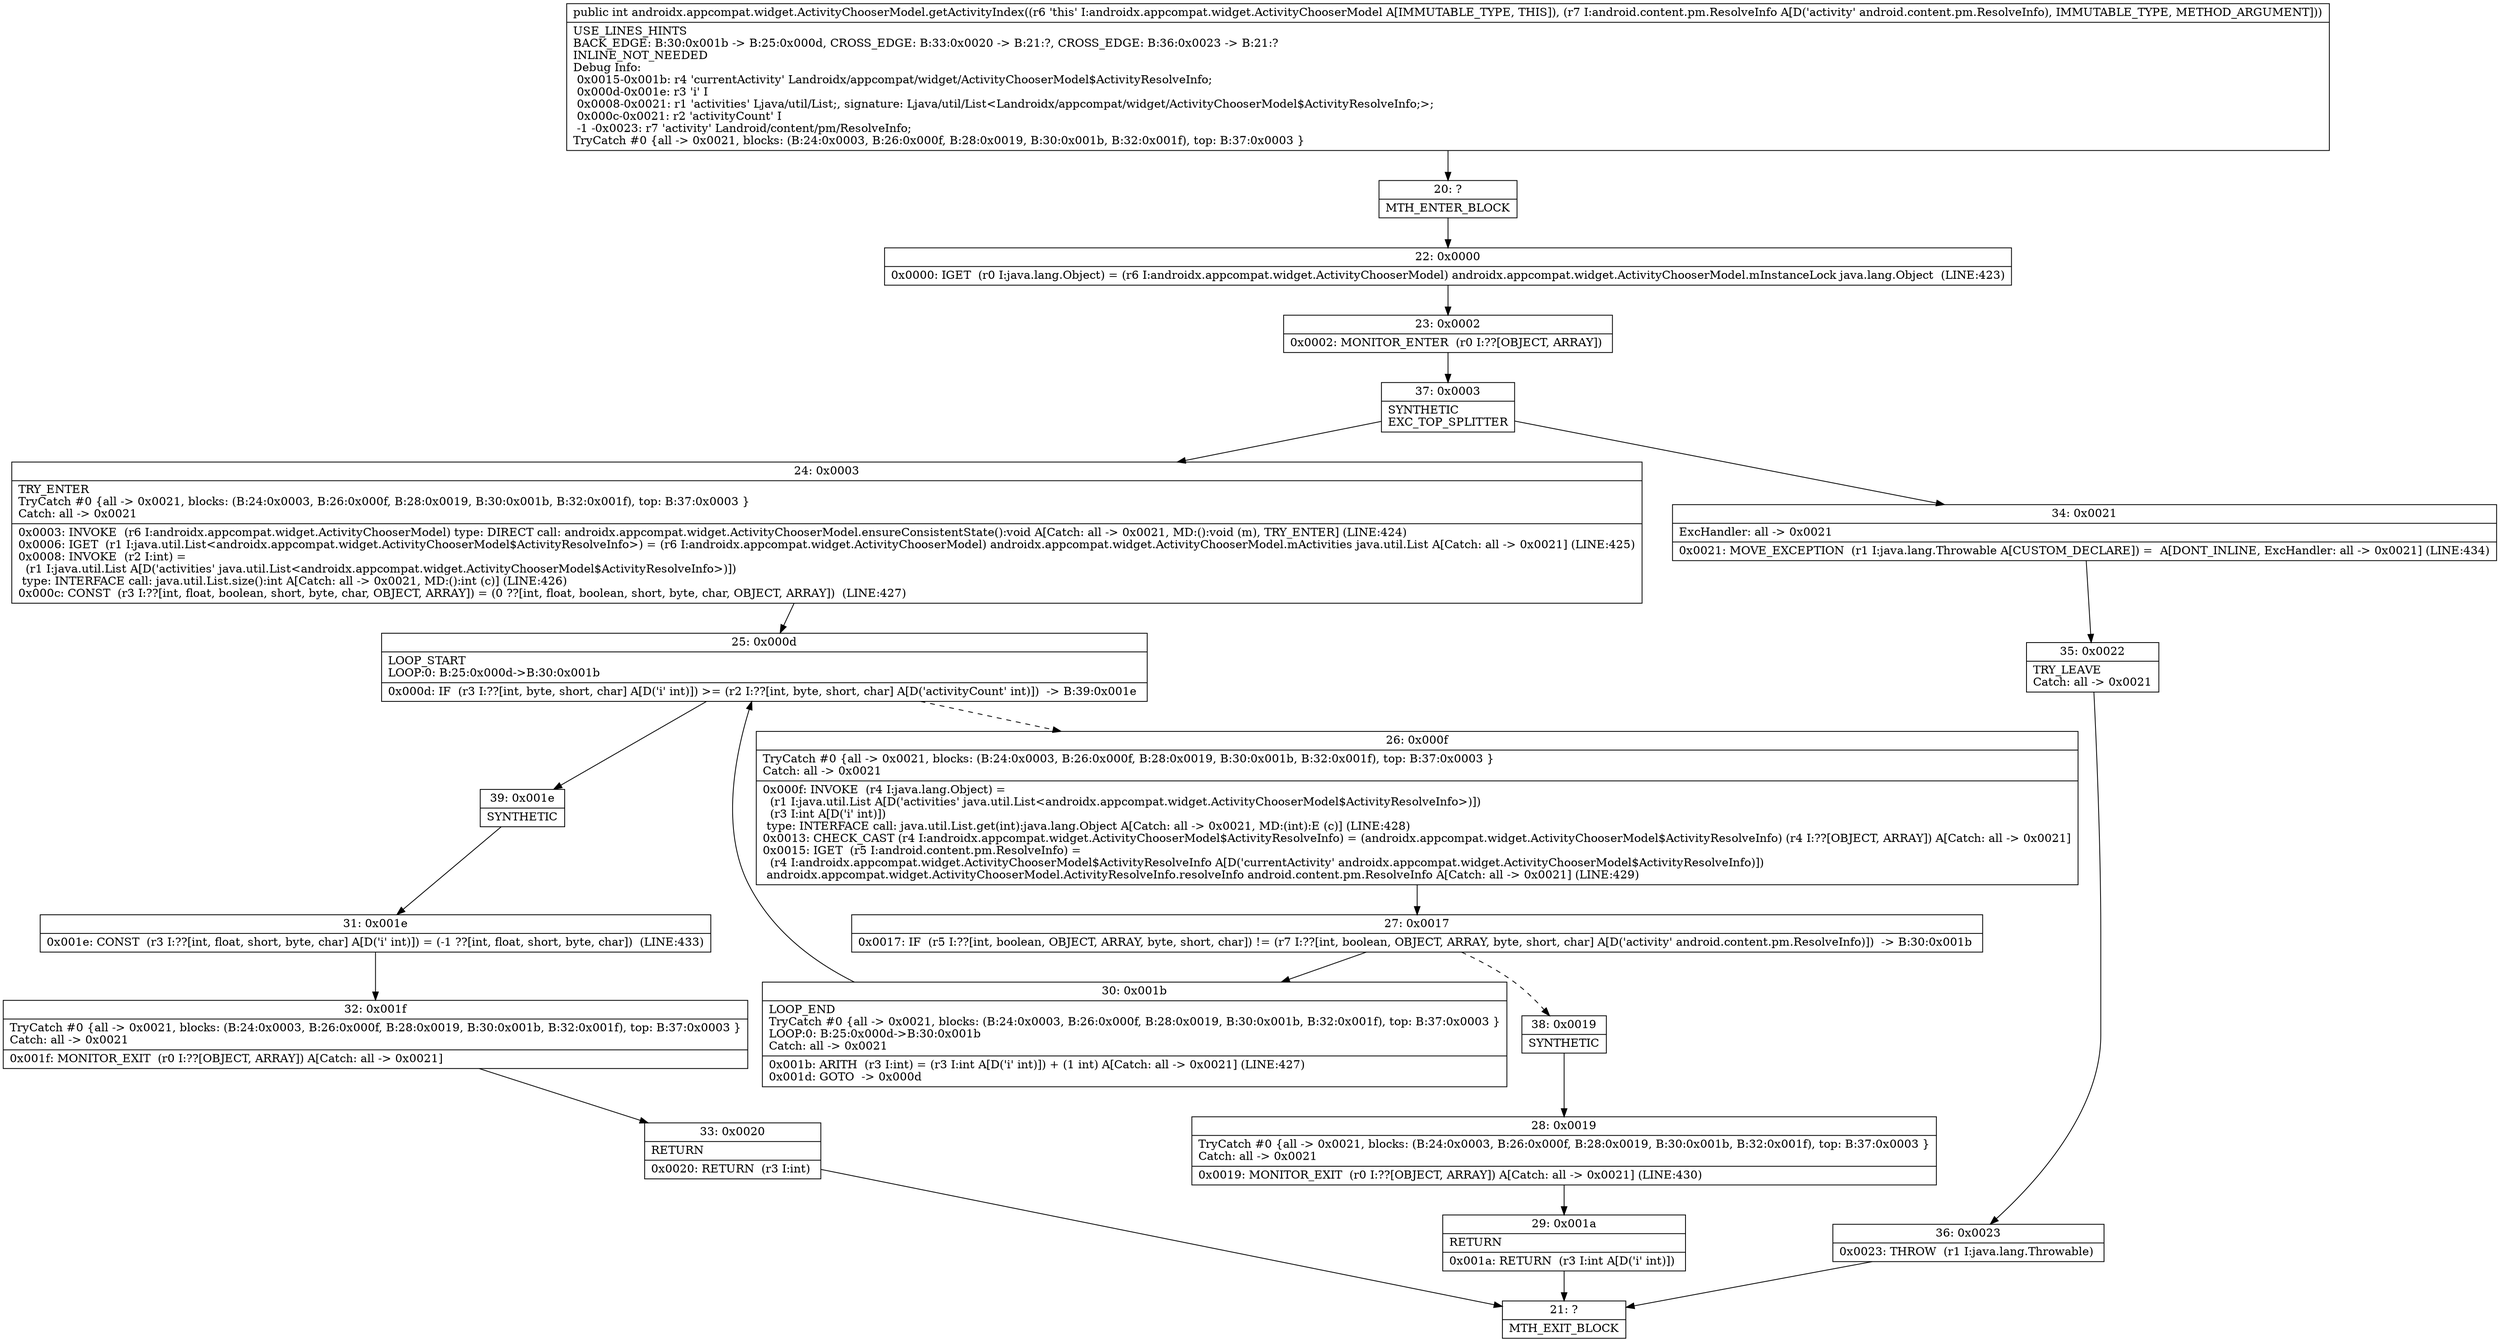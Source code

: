 digraph "CFG forandroidx.appcompat.widget.ActivityChooserModel.getActivityIndex(Landroid\/content\/pm\/ResolveInfo;)I" {
Node_20 [shape=record,label="{20\:\ ?|MTH_ENTER_BLOCK\l}"];
Node_22 [shape=record,label="{22\:\ 0x0000|0x0000: IGET  (r0 I:java.lang.Object) = (r6 I:androidx.appcompat.widget.ActivityChooserModel) androidx.appcompat.widget.ActivityChooserModel.mInstanceLock java.lang.Object  (LINE:423)\l}"];
Node_23 [shape=record,label="{23\:\ 0x0002|0x0002: MONITOR_ENTER  (r0 I:??[OBJECT, ARRAY]) \l}"];
Node_37 [shape=record,label="{37\:\ 0x0003|SYNTHETIC\lEXC_TOP_SPLITTER\l}"];
Node_24 [shape=record,label="{24\:\ 0x0003|TRY_ENTER\lTryCatch #0 \{all \-\> 0x0021, blocks: (B:24:0x0003, B:26:0x000f, B:28:0x0019, B:30:0x001b, B:32:0x001f), top: B:37:0x0003 \}\lCatch: all \-\> 0x0021\l|0x0003: INVOKE  (r6 I:androidx.appcompat.widget.ActivityChooserModel) type: DIRECT call: androidx.appcompat.widget.ActivityChooserModel.ensureConsistentState():void A[Catch: all \-\> 0x0021, MD:():void (m), TRY_ENTER] (LINE:424)\l0x0006: IGET  (r1 I:java.util.List\<androidx.appcompat.widget.ActivityChooserModel$ActivityResolveInfo\>) = (r6 I:androidx.appcompat.widget.ActivityChooserModel) androidx.appcompat.widget.ActivityChooserModel.mActivities java.util.List A[Catch: all \-\> 0x0021] (LINE:425)\l0x0008: INVOKE  (r2 I:int) = \l  (r1 I:java.util.List A[D('activities' java.util.List\<androidx.appcompat.widget.ActivityChooserModel$ActivityResolveInfo\>)])\l type: INTERFACE call: java.util.List.size():int A[Catch: all \-\> 0x0021, MD:():int (c)] (LINE:426)\l0x000c: CONST  (r3 I:??[int, float, boolean, short, byte, char, OBJECT, ARRAY]) = (0 ??[int, float, boolean, short, byte, char, OBJECT, ARRAY])  (LINE:427)\l}"];
Node_25 [shape=record,label="{25\:\ 0x000d|LOOP_START\lLOOP:0: B:25:0x000d\-\>B:30:0x001b\l|0x000d: IF  (r3 I:??[int, byte, short, char] A[D('i' int)]) \>= (r2 I:??[int, byte, short, char] A[D('activityCount' int)])  \-\> B:39:0x001e \l}"];
Node_26 [shape=record,label="{26\:\ 0x000f|TryCatch #0 \{all \-\> 0x0021, blocks: (B:24:0x0003, B:26:0x000f, B:28:0x0019, B:30:0x001b, B:32:0x001f), top: B:37:0x0003 \}\lCatch: all \-\> 0x0021\l|0x000f: INVOKE  (r4 I:java.lang.Object) = \l  (r1 I:java.util.List A[D('activities' java.util.List\<androidx.appcompat.widget.ActivityChooserModel$ActivityResolveInfo\>)])\l  (r3 I:int A[D('i' int)])\l type: INTERFACE call: java.util.List.get(int):java.lang.Object A[Catch: all \-\> 0x0021, MD:(int):E (c)] (LINE:428)\l0x0013: CHECK_CAST (r4 I:androidx.appcompat.widget.ActivityChooserModel$ActivityResolveInfo) = (androidx.appcompat.widget.ActivityChooserModel$ActivityResolveInfo) (r4 I:??[OBJECT, ARRAY]) A[Catch: all \-\> 0x0021]\l0x0015: IGET  (r5 I:android.content.pm.ResolveInfo) = \l  (r4 I:androidx.appcompat.widget.ActivityChooserModel$ActivityResolveInfo A[D('currentActivity' androidx.appcompat.widget.ActivityChooserModel$ActivityResolveInfo)])\l androidx.appcompat.widget.ActivityChooserModel.ActivityResolveInfo.resolveInfo android.content.pm.ResolveInfo A[Catch: all \-\> 0x0021] (LINE:429)\l}"];
Node_27 [shape=record,label="{27\:\ 0x0017|0x0017: IF  (r5 I:??[int, boolean, OBJECT, ARRAY, byte, short, char]) != (r7 I:??[int, boolean, OBJECT, ARRAY, byte, short, char] A[D('activity' android.content.pm.ResolveInfo)])  \-\> B:30:0x001b \l}"];
Node_30 [shape=record,label="{30\:\ 0x001b|LOOP_END\lTryCatch #0 \{all \-\> 0x0021, blocks: (B:24:0x0003, B:26:0x000f, B:28:0x0019, B:30:0x001b, B:32:0x001f), top: B:37:0x0003 \}\lLOOP:0: B:25:0x000d\-\>B:30:0x001b\lCatch: all \-\> 0x0021\l|0x001b: ARITH  (r3 I:int) = (r3 I:int A[D('i' int)]) + (1 int) A[Catch: all \-\> 0x0021] (LINE:427)\l0x001d: GOTO  \-\> 0x000d \l}"];
Node_38 [shape=record,label="{38\:\ 0x0019|SYNTHETIC\l}"];
Node_28 [shape=record,label="{28\:\ 0x0019|TryCatch #0 \{all \-\> 0x0021, blocks: (B:24:0x0003, B:26:0x000f, B:28:0x0019, B:30:0x001b, B:32:0x001f), top: B:37:0x0003 \}\lCatch: all \-\> 0x0021\l|0x0019: MONITOR_EXIT  (r0 I:??[OBJECT, ARRAY]) A[Catch: all \-\> 0x0021] (LINE:430)\l}"];
Node_29 [shape=record,label="{29\:\ 0x001a|RETURN\l|0x001a: RETURN  (r3 I:int A[D('i' int)]) \l}"];
Node_21 [shape=record,label="{21\:\ ?|MTH_EXIT_BLOCK\l}"];
Node_39 [shape=record,label="{39\:\ 0x001e|SYNTHETIC\l}"];
Node_31 [shape=record,label="{31\:\ 0x001e|0x001e: CONST  (r3 I:??[int, float, short, byte, char] A[D('i' int)]) = (\-1 ??[int, float, short, byte, char])  (LINE:433)\l}"];
Node_32 [shape=record,label="{32\:\ 0x001f|TryCatch #0 \{all \-\> 0x0021, blocks: (B:24:0x0003, B:26:0x000f, B:28:0x0019, B:30:0x001b, B:32:0x001f), top: B:37:0x0003 \}\lCatch: all \-\> 0x0021\l|0x001f: MONITOR_EXIT  (r0 I:??[OBJECT, ARRAY]) A[Catch: all \-\> 0x0021]\l}"];
Node_33 [shape=record,label="{33\:\ 0x0020|RETURN\l|0x0020: RETURN  (r3 I:int) \l}"];
Node_34 [shape=record,label="{34\:\ 0x0021|ExcHandler: all \-\> 0x0021\l|0x0021: MOVE_EXCEPTION  (r1 I:java.lang.Throwable A[CUSTOM_DECLARE]) =  A[DONT_INLINE, ExcHandler: all \-\> 0x0021] (LINE:434)\l}"];
Node_35 [shape=record,label="{35\:\ 0x0022|TRY_LEAVE\lCatch: all \-\> 0x0021\l}"];
Node_36 [shape=record,label="{36\:\ 0x0023|0x0023: THROW  (r1 I:java.lang.Throwable) \l}"];
MethodNode[shape=record,label="{public int androidx.appcompat.widget.ActivityChooserModel.getActivityIndex((r6 'this' I:androidx.appcompat.widget.ActivityChooserModel A[IMMUTABLE_TYPE, THIS]), (r7 I:android.content.pm.ResolveInfo A[D('activity' android.content.pm.ResolveInfo), IMMUTABLE_TYPE, METHOD_ARGUMENT]))  | USE_LINES_HINTS\lBACK_EDGE: B:30:0x001b \-\> B:25:0x000d, CROSS_EDGE: B:33:0x0020 \-\> B:21:?, CROSS_EDGE: B:36:0x0023 \-\> B:21:?\lINLINE_NOT_NEEDED\lDebug Info:\l  0x0015\-0x001b: r4 'currentActivity' Landroidx\/appcompat\/widget\/ActivityChooserModel$ActivityResolveInfo;\l  0x000d\-0x001e: r3 'i' I\l  0x0008\-0x0021: r1 'activities' Ljava\/util\/List;, signature: Ljava\/util\/List\<Landroidx\/appcompat\/widget\/ActivityChooserModel$ActivityResolveInfo;\>;\l  0x000c\-0x0021: r2 'activityCount' I\l  \-1 \-0x0023: r7 'activity' Landroid\/content\/pm\/ResolveInfo;\lTryCatch #0 \{all \-\> 0x0021, blocks: (B:24:0x0003, B:26:0x000f, B:28:0x0019, B:30:0x001b, B:32:0x001f), top: B:37:0x0003 \}\l}"];
MethodNode -> Node_20;Node_20 -> Node_22;
Node_22 -> Node_23;
Node_23 -> Node_37;
Node_37 -> Node_24;
Node_37 -> Node_34;
Node_24 -> Node_25;
Node_25 -> Node_26[style=dashed];
Node_25 -> Node_39;
Node_26 -> Node_27;
Node_27 -> Node_30;
Node_27 -> Node_38[style=dashed];
Node_30 -> Node_25;
Node_38 -> Node_28;
Node_28 -> Node_29;
Node_29 -> Node_21;
Node_39 -> Node_31;
Node_31 -> Node_32;
Node_32 -> Node_33;
Node_33 -> Node_21;
Node_34 -> Node_35;
Node_35 -> Node_36;
Node_36 -> Node_21;
}

